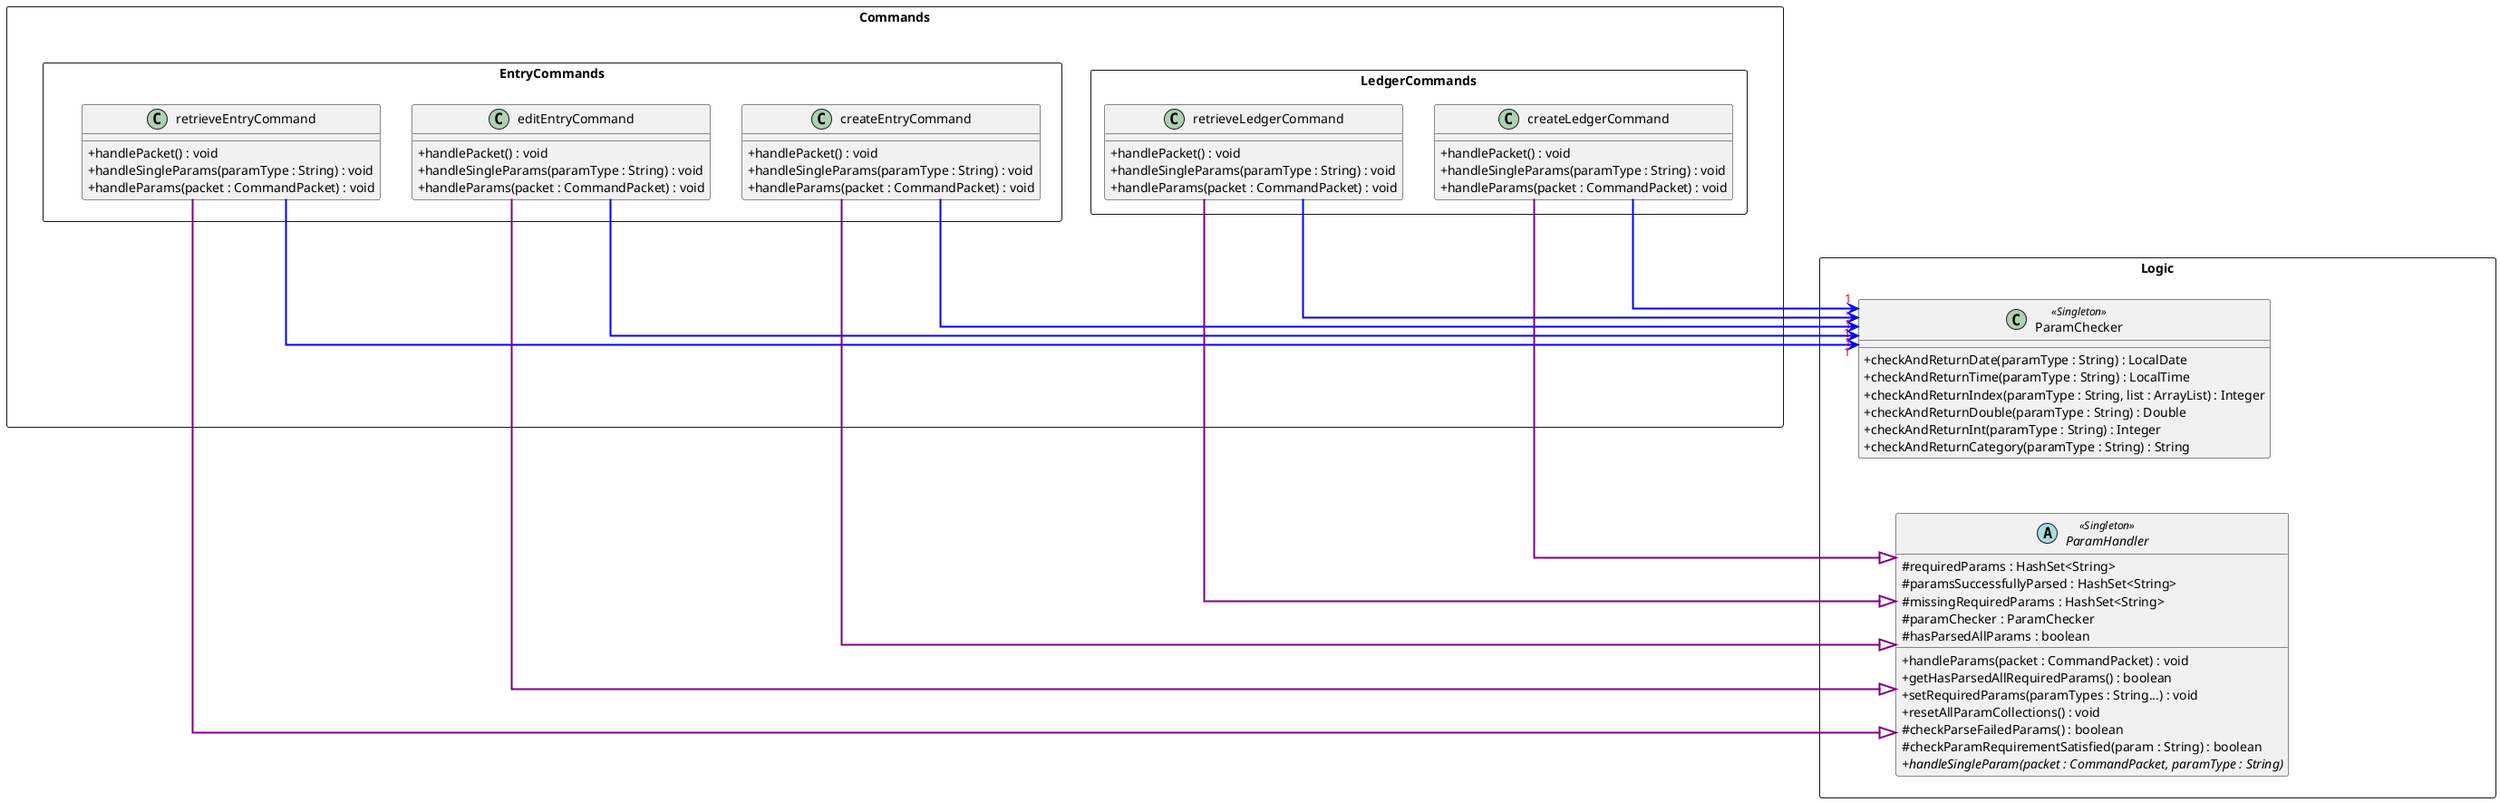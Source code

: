 @startuml
skinparam classAttributeIconSize 0
skinparam BoxPadding 20
skinparam shadowing false
skinparam linetype ortho
skinparam package<<Layout>> {
  borderColor Transparent
  backgroundColor Transparent
  fontColor Transparent
  stereotypeFontColor Transparent
}

rectangle Logic {
    abstract class ParamHandler <<Singleton>> {
        # requiredParams : HashSet<String>
        # paramsSuccessfullyParsed : HashSet<String>
        # missingRequiredParams : HashSet<String>
        # paramChecker : ParamChecker
        # hasParsedAllParams : boolean
        + handleParams(packet : CommandPacket) : void
        + getHasParsedAllRequiredParams() : boolean
        + setRequiredParams(paramTypes : String...) : void
        + resetAllParamCollections() : void
        # checkParseFailedParams() : boolean
        # checkParamRequirementSatisfied(param : String) : boolean
        + {abstract} handleSingleParam(packet : CommandPacket, paramType : String)
    }

    package p1 <<Layout>> {
    }

    package p2 <<Layout>> {
    }

    package p3 <<Layout>> {
    }


    class ParamChecker <<Singleton>>{
        + checkAndReturnDate(paramType : String) : LocalDate
        + checkAndReturnTime(paramType : String) : LocalTime
        + checkAndReturnIndex(paramType : String, list : ArrayList) : Integer
        + checkAndReturnDouble(paramType : String) : Double
        + checkAndReturnInt(paramType : String) : Integer
        + checkAndReturnCategory(paramType : String) : String
    }

    ParamChecker -[hidden] p1
    p1 -[hidden] p2
    p2 -[hidden] p3
    p3 -[hidden] ParamHandler
}

rectangle Commands {
    rectangle LedgerCommands {
        class createLedgerCommand {
            + handlePacket() : void
            + handleSingleParams(paramType : String) : void
            + handleParams(packet : CommandPacket) : void
        }
        class retrieveLedgerCommand {
            + handlePacket() : void
            + handleSingleParams(paramType : String) : void
            + handleParams(packet : CommandPacket) : void
        }
    }

    package p4 <<Layout>> {
    }

    rectangle EntryCommands {
        class createEntryCommand {
            + handlePacket() : void
            + handleSingleParams(paramType : String) : void
            + handleParams(packet : CommandPacket) : void
        }
        class editEntryCommand {
            + handlePacket() : void
            + handleSingleParams(paramType : String) : void
            + handleParams(packet : CommandPacket) : void
        }
        class retrieveEntryCommand {
            + handlePacket() : void
            + handleSingleParams(paramType : String) : void
            + handleParams(packet : CommandPacket) : void
        }
    }

    EntryCommands -[hidden]- p4
    ParamChecker -[hidden]- ParamHandler
}

ParamChecker "1" <-[norank]- createLedgerCommand #line:blue;line.bold;text:red
ParamChecker "1" <-[norank]- retrieveLedgerCommand #line:blue;line.bold;text:red
ParamChecker "1" <-[norank]- createEntryCommand #line:blue;line.bold;text:red
ParamChecker "1" <-[norank]- editEntryCommand #line:blue;line.bold;text:red
ParamChecker "1" <-[norank]- retrieveEntryCommand #line:blue;line.bold;text:red
ParamHandler <|-[norank]- createLedgerCommand #line:purple;line.bold;text:red
ParamHandler <|-[norank]- retrieveLedgerCommand #line:purple;line.bold;text:red
ParamHandler <|-[norank]- createEntryCommand #line:purple;line.bold;text:red
ParamHandler <|-[norank]- retrieveEntryCommand #line:purple;line.bold;text:red
ParamHandler <|-[norank]- editEntryCommand #line:purple;line.bold;text:red

Commands -[hidden]down- Logic

@enduml